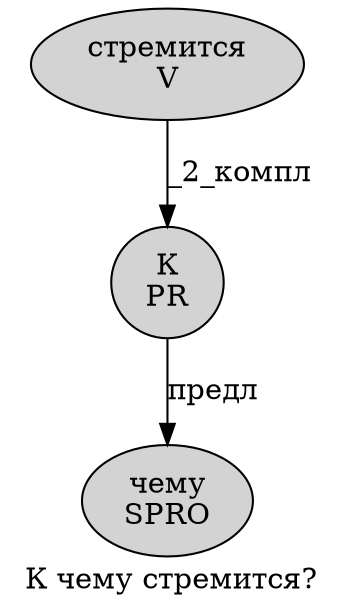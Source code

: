digraph SENTENCE_4190 {
	graph [label="К чему стремится?"]
	node [style=filled]
		0 [label="К
PR" color="" fillcolor=lightgray penwidth=1 shape=ellipse]
		1 [label="чему
SPRO" color="" fillcolor=lightgray penwidth=1 shape=ellipse]
		2 [label="стремится
V" color="" fillcolor=lightgray penwidth=1 shape=ellipse]
			2 -> 0 [label="_2_компл"]
			0 -> 1 [label="предл"]
}